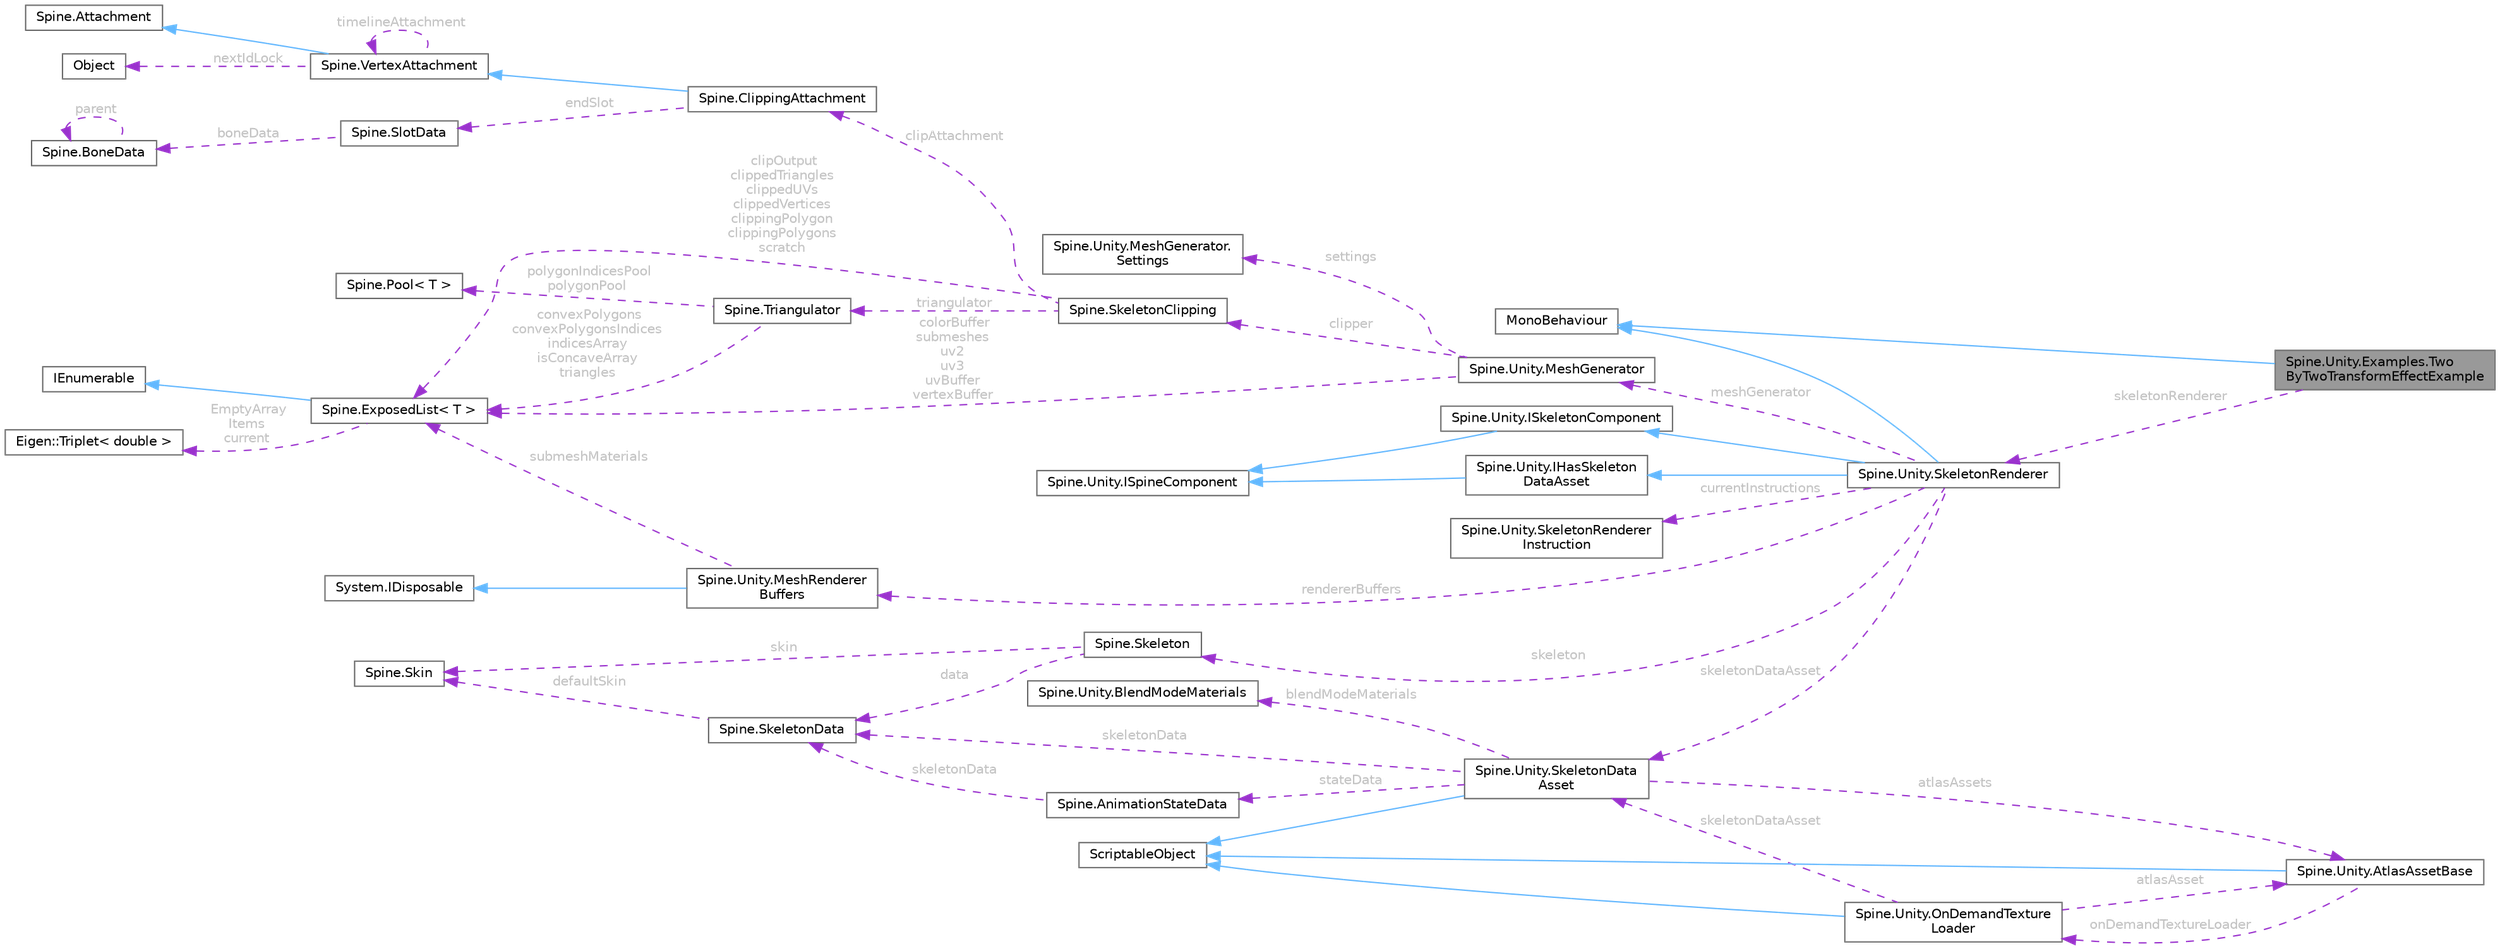digraph "Spine.Unity.Examples.TwoByTwoTransformEffectExample"
{
 // LATEX_PDF_SIZE
  bgcolor="transparent";
  edge [fontname=Helvetica,fontsize=10,labelfontname=Helvetica,labelfontsize=10];
  node [fontname=Helvetica,fontsize=10,shape=box,height=0.2,width=0.4];
  rankdir="LR";
  Node1 [id="Node000001",label="Spine.Unity.Examples.Two\lByTwoTransformEffectExample",height=0.2,width=0.4,color="gray40", fillcolor="grey60", style="filled", fontcolor="black",tooltip=" "];
  Node2 -> Node1 [id="edge1_Node000001_Node000002",dir="back",color="steelblue1",style="solid",tooltip=" "];
  Node2 [id="Node000002",label="MonoBehaviour",height=0.2,width=0.4,color="gray40", fillcolor="white", style="filled",tooltip=" "];
  Node3 -> Node1 [id="edge2_Node000001_Node000003",dir="back",color="darkorchid3",style="dashed",tooltip=" ",label=" skeletonRenderer",fontcolor="grey" ];
  Node3 [id="Node000003",label="Spine.Unity.SkeletonRenderer",height=0.2,width=0.4,color="gray40", fillcolor="white", style="filled",URL="$class_spine_1_1_unity_1_1_skeleton_renderer.html",tooltip="Base class of animated Spine skeleton components. This component manages and renders a skeleton."];
  Node2 -> Node3 [id="edge3_Node000003_Node000002",dir="back",color="steelblue1",style="solid",tooltip=" "];
  Node4 -> Node3 [id="edge4_Node000003_Node000004",dir="back",color="steelblue1",style="solid",tooltip=" "];
  Node4 [id="Node000004",label="Spine.Unity.ISkeletonComponent",height=0.2,width=0.4,color="gray40", fillcolor="white", style="filled",URL="$interface_spine_1_1_unity_1_1_i_skeleton_component.html",tooltip="A Spine-Unity Component that manages a Spine.Skeleton instance, instantiated from a SkeletonDataAsset..."];
  Node5 -> Node4 [id="edge5_Node000004_Node000005",dir="back",color="steelblue1",style="solid",tooltip=" "];
  Node5 [id="Node000005",label="Spine.Unity.ISpineComponent",height=0.2,width=0.4,color="gray40", fillcolor="white", style="filled",URL="$interface_spine_1_1_unity_1_1_i_spine_component.html",tooltip=" "];
  Node6 -> Node3 [id="edge6_Node000003_Node000006",dir="back",color="steelblue1",style="solid",tooltip=" "];
  Node6 [id="Node000006",label="Spine.Unity.IHasSkeleton\lDataAsset",height=0.2,width=0.4,color="gray40", fillcolor="white", style="filled",URL="$interface_spine_1_1_unity_1_1_i_has_skeleton_data_asset.html",tooltip="Holds a reference to a SkeletonDataAsset."];
  Node5 -> Node6 [id="edge7_Node000006_Node000005",dir="back",color="steelblue1",style="solid",tooltip=" "];
  Node7 -> Node3 [id="edge8_Node000003_Node000007",dir="back",color="darkorchid3",style="dashed",tooltip=" ",label=" skeletonDataAsset",fontcolor="grey" ];
  Node7 [id="Node000007",label="Spine.Unity.SkeletonData\lAsset",height=0.2,width=0.4,color="gray40", fillcolor="white", style="filled",URL="$class_spine_1_1_unity_1_1_skeleton_data_asset.html",tooltip=" "];
  Node8 -> Node7 [id="edge9_Node000007_Node000008",dir="back",color="steelblue1",style="solid",tooltip=" "];
  Node8 [id="Node000008",label="ScriptableObject",height=0.2,width=0.4,color="gray40", fillcolor="white", style="filled",tooltip=" "];
  Node9 -> Node7 [id="edge10_Node000007_Node000009",dir="back",color="darkorchid3",style="dashed",tooltip=" ",label=" atlasAssets",fontcolor="grey" ];
  Node9 [id="Node000009",label="Spine.Unity.AtlasAssetBase",height=0.2,width=0.4,color="gray40", fillcolor="white", style="filled",URL="$class_spine_1_1_unity_1_1_atlas_asset_base.html",tooltip=" "];
  Node8 -> Node9 [id="edge11_Node000009_Node000008",dir="back",color="steelblue1",style="solid",tooltip=" "];
  Node10 -> Node9 [id="edge12_Node000009_Node000010",dir="back",color="darkorchid3",style="dashed",tooltip=" ",label=" onDemandTextureLoader",fontcolor="grey" ];
  Node10 [id="Node000010",label="Spine.Unity.OnDemandTexture\lLoader",height=0.2,width=0.4,color="gray40", fillcolor="white", style="filled",URL="$class_spine_1_1_unity_1_1_on_demand_texture_loader.html",tooltip=" "];
  Node8 -> Node10 [id="edge13_Node000010_Node000008",dir="back",color="steelblue1",style="solid",tooltip=" "];
  Node9 -> Node10 [id="edge14_Node000010_Node000009",dir="back",color="darkorchid3",style="dashed",tooltip=" ",label=" atlasAsset",fontcolor="grey" ];
  Node7 -> Node10 [id="edge15_Node000010_Node000007",dir="back",color="darkorchid3",style="dashed",tooltip=" ",label=" skeletonDataAsset",fontcolor="grey" ];
  Node11 -> Node7 [id="edge16_Node000007_Node000011",dir="back",color="darkorchid3",style="dashed",tooltip=" ",label=" blendModeMaterials",fontcolor="grey" ];
  Node11 [id="Node000011",label="Spine.Unity.BlendModeMaterials",height=0.2,width=0.4,color="gray40", fillcolor="white", style="filled",URL="$class_spine_1_1_unity_1_1_blend_mode_materials.html",tooltip=" "];
  Node12 -> Node7 [id="edge17_Node000007_Node000012",dir="back",color="darkorchid3",style="dashed",tooltip=" ",label=" skeletonData",fontcolor="grey" ];
  Node12 [id="Node000012",label="Spine.SkeletonData",height=0.2,width=0.4,color="gray40", fillcolor="white", style="filled",URL="$class_spine_1_1_skeleton_data.html",tooltip="Stores the setup pose and all of the stateless data for a skeleton."];
  Node13 -> Node12 [id="edge18_Node000012_Node000013",dir="back",color="darkorchid3",style="dashed",tooltip=" ",label=" defaultSkin",fontcolor="grey" ];
  Node13 [id="Node000013",label="Spine.Skin",height=0.2,width=0.4,color="gray40", fillcolor="white", style="filled",URL="$class_spine_1_1_skin.html",tooltip="Stores attachments by slot index and attachment name."];
  Node14 -> Node7 [id="edge19_Node000007_Node000014",dir="back",color="darkorchid3",style="dashed",tooltip=" ",label=" stateData",fontcolor="grey" ];
  Node14 [id="Node000014",label="Spine.AnimationStateData",height=0.2,width=0.4,color="gray40", fillcolor="white", style="filled",URL="$class_spine_1_1_animation_state_data.html",tooltip="Stores mix (crossfade) durations to be applied when AnimationState animations are changed."];
  Node12 -> Node14 [id="edge20_Node000014_Node000012",dir="back",color="darkorchid3",style="dashed",tooltip=" ",label=" skeletonData",fontcolor="grey" ];
  Node15 -> Node3 [id="edge21_Node000003_Node000015",dir="back",color="darkorchid3",style="dashed",tooltip=" ",label=" currentInstructions",fontcolor="grey" ];
  Node15 [id="Node000015",label="Spine.Unity.SkeletonRenderer\lInstruction",height=0.2,width=0.4,color="gray40", fillcolor="white", style="filled",URL="$class_spine_1_1_unity_1_1_skeleton_renderer_instruction.html",tooltip="Instructions used by a SkeletonRenderer to render a mesh."];
  Node16 -> Node3 [id="edge22_Node000003_Node000016",dir="back",color="darkorchid3",style="dashed",tooltip=" ",label=" meshGenerator",fontcolor="grey" ];
  Node16 [id="Node000016",label="Spine.Unity.MeshGenerator",height=0.2,width=0.4,color="gray40", fillcolor="white", style="filled",URL="$class_spine_1_1_unity_1_1_mesh_generator.html",tooltip="Holds several methods to prepare and generate a UnityEngine mesh based on a skeleton...."];
  Node17 -> Node16 [id="edge23_Node000016_Node000017",dir="back",color="darkorchid3",style="dashed",tooltip=" ",label=" settings",fontcolor="grey" ];
  Node17 [id="Node000017",label="Spine.Unity.MeshGenerator.\lSettings",height=0.2,width=0.4,color="gray40", fillcolor="white", style="filled",URL="$struct_spine_1_1_unity_1_1_mesh_generator_1_1_settings.html",tooltip=" "];
  Node18 -> Node16 [id="edge24_Node000016_Node000018",dir="back",color="darkorchid3",style="dashed",tooltip=" ",label=" colorBuffer\nsubmeshes\nuv2\nuv3\nuvBuffer\nvertexBuffer",fontcolor="grey" ];
  Node18 [id="Node000018",label="Spine.ExposedList\< T \>",height=0.2,width=0.4,color="gray40", fillcolor="white", style="filled",URL="$class_spine_1_1_exposed_list-1-g.html",tooltip=" "];
  Node19 -> Node18 [id="edge25_Node000018_Node000019",dir="back",color="steelblue1",style="solid",tooltip=" "];
  Node19 [id="Node000019",label="IEnumerable",height=0.2,width=0.4,color="gray40", fillcolor="white", style="filled",tooltip=" "];
  Node20 -> Node18 [id="edge26_Node000018_Node000020",dir="back",color="darkorchid3",style="dashed",tooltip=" ",label=" EmptyArray\nItems\ncurrent",fontcolor="grey" ];
  Node20 [id="Node000020",label="Eigen::Triplet\< double \>",height=0.2,width=0.4,color="gray40", fillcolor="white", style="filled",URL="$class_eigen_1_1_triplet.html",tooltip=" "];
  Node21 -> Node16 [id="edge27_Node000016_Node000021",dir="back",color="darkorchid3",style="dashed",tooltip=" ",label=" clipper",fontcolor="grey" ];
  Node21 [id="Node000021",label="Spine.SkeletonClipping",height=0.2,width=0.4,color="gray40", fillcolor="white", style="filled",URL="$class_spine_1_1_skeleton_clipping.html",tooltip=" "];
  Node22 -> Node21 [id="edge28_Node000021_Node000022",dir="back",color="darkorchid3",style="dashed",tooltip=" ",label=" triangulator",fontcolor="grey" ];
  Node22 [id="Node000022",label="Spine.Triangulator",height=0.2,width=0.4,color="gray40", fillcolor="white", style="filled",URL="$class_spine_1_1_triangulator.html",tooltip=" "];
  Node18 -> Node22 [id="edge29_Node000022_Node000018",dir="back",color="darkorchid3",style="dashed",tooltip=" ",label=" convexPolygons\nconvexPolygonsIndices\nindicesArray\nisConcaveArray\ntriangles",fontcolor="grey" ];
  Node23 -> Node22 [id="edge30_Node000022_Node000023",dir="back",color="darkorchid3",style="dashed",tooltip=" ",label=" polygonIndicesPool\npolygonPool",fontcolor="grey" ];
  Node23 [id="Node000023",label="Spine.Pool\< T \>",height=0.2,width=0.4,color="gray40", fillcolor="white", style="filled",URL="$class_spine_1_1_pool-1-g.html",tooltip=" "];
  Node18 -> Node21 [id="edge31_Node000021_Node000018",dir="back",color="darkorchid3",style="dashed",tooltip=" ",label=" clipOutput\nclippedTriangles\nclippedUVs\nclippedVertices\nclippingPolygon\nclippingPolygons\nscratch",fontcolor="grey" ];
  Node24 -> Node21 [id="edge32_Node000021_Node000024",dir="back",color="darkorchid3",style="dashed",tooltip=" ",label=" clipAttachment",fontcolor="grey" ];
  Node24 [id="Node000024",label="Spine.ClippingAttachment",height=0.2,width=0.4,color="gray40", fillcolor="white", style="filled",URL="$class_spine_1_1_clipping_attachment.html",tooltip=" "];
  Node25 -> Node24 [id="edge33_Node000024_Node000025",dir="back",color="steelblue1",style="solid",tooltip=" "];
  Node25 [id="Node000025",label="Spine.VertexAttachment",height=0.2,width=0.4,color="gray40", fillcolor="white", style="filled",URL="$class_spine_1_1_vertex_attachment.html",tooltip=">An attachment with vertices that are transformed by one or more bones and can be deformed by a slot'..."];
  Node26 -> Node25 [id="edge34_Node000025_Node000026",dir="back",color="steelblue1",style="solid",tooltip=" "];
  Node26 [id="Node000026",label="Spine.Attachment",height=0.2,width=0.4,color="gray40", fillcolor="white", style="filled",URL="$class_spine_1_1_attachment.html",tooltip="The base class for all attachments."];
  Node27 -> Node25 [id="edge35_Node000025_Node000027",dir="back",color="darkorchid3",style="dashed",tooltip=" ",label=" nextIdLock",fontcolor="grey" ];
  Node27 [id="Node000027",label="Object",height=0.2,width=0.4,color="gray40", fillcolor="white", style="filled",URL="$class_object.html",tooltip=" "];
  Node25 -> Node25 [id="edge36_Node000025_Node000025",dir="back",color="darkorchid3",style="dashed",tooltip=" ",label=" timelineAttachment",fontcolor="grey" ];
  Node28 -> Node24 [id="edge37_Node000024_Node000028",dir="back",color="darkorchid3",style="dashed",tooltip=" ",label=" endSlot",fontcolor="grey" ];
  Node28 [id="Node000028",label="Spine.SlotData",height=0.2,width=0.4,color="gray40", fillcolor="white", style="filled",URL="$class_spine_1_1_slot_data.html",tooltip=" "];
  Node29 -> Node28 [id="edge38_Node000028_Node000029",dir="back",color="darkorchid3",style="dashed",tooltip=" ",label=" boneData",fontcolor="grey" ];
  Node29 [id="Node000029",label="Spine.BoneData",height=0.2,width=0.4,color="gray40", fillcolor="white", style="filled",URL="$class_spine_1_1_bone_data.html",tooltip=" "];
  Node29 -> Node29 [id="edge39_Node000029_Node000029",dir="back",color="darkorchid3",style="dashed",tooltip=" ",label=" parent",fontcolor="grey" ];
  Node30 -> Node3 [id="edge40_Node000003_Node000030",dir="back",color="darkorchid3",style="dashed",tooltip=" ",label=" rendererBuffers",fontcolor="grey" ];
  Node30 [id="Node000030",label="Spine.Unity.MeshRenderer\lBuffers",height=0.2,width=0.4,color="gray40", fillcolor="white", style="filled",URL="$class_spine_1_1_unity_1_1_mesh_renderer_buffers.html",tooltip="A double-buffered Mesh, and a shared material array, bundled for use by Spine components that need to..."];
  Node31 -> Node30 [id="edge41_Node000030_Node000031",dir="back",color="steelblue1",style="solid",tooltip=" "];
  Node31 [id="Node000031",label="System.IDisposable",height=0.2,width=0.4,color="gray40", fillcolor="white", style="filled",tooltip=" "];
  Node18 -> Node30 [id="edge42_Node000030_Node000018",dir="back",color="darkorchid3",style="dashed",tooltip=" ",label=" submeshMaterials",fontcolor="grey" ];
  Node32 -> Node3 [id="edge43_Node000003_Node000032",dir="back",color="darkorchid3",style="dashed",tooltip=" ",label=" skeleton",fontcolor="grey" ];
  Node32 [id="Node000032",label="Spine.Skeleton",height=0.2,width=0.4,color="gray40", fillcolor="white", style="filled",URL="$class_spine_1_1_skeleton.html",tooltip=" "];
  Node12 -> Node32 [id="edge44_Node000032_Node000012",dir="back",color="darkorchid3",style="dashed",tooltip=" ",label=" data",fontcolor="grey" ];
  Node13 -> Node32 [id="edge45_Node000032_Node000013",dir="back",color="darkorchid3",style="dashed",tooltip=" ",label=" skin",fontcolor="grey" ];
}
